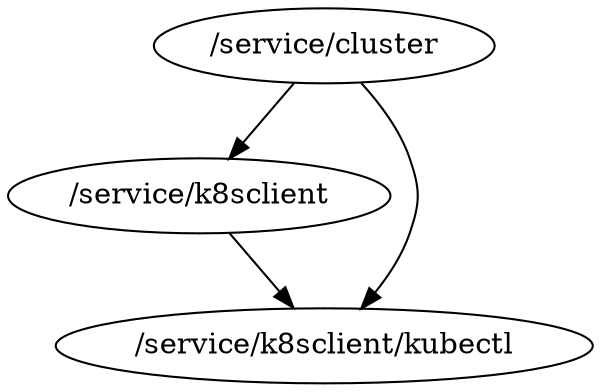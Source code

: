 digraph packages {
	"/service/cluster" -> "/service/k8sclient";
	"/service/cluster" -> "/service/k8sclient/kubectl";
	"/service/k8sclient" -> "/service/k8sclient/kubectl";
}
